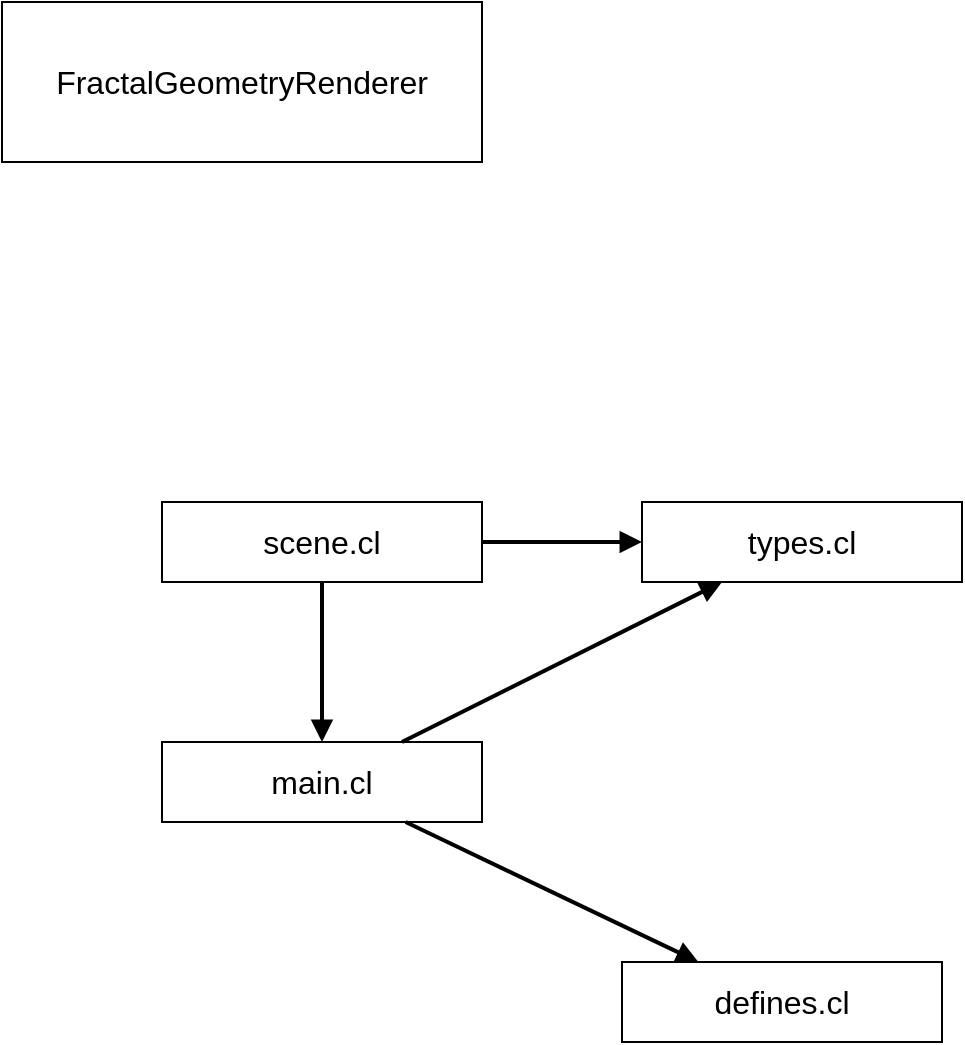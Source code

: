 <mxfile version="16.5.1" type="device"><diagram id="tWl7nmwnrkZFnsVf41iI" name="Page-1"><mxGraphModel dx="918" dy="854" grid="1" gridSize="10" guides="1" tooltips="1" connect="1" arrows="1" fold="1" page="1" pageScale="1" pageWidth="827" pageHeight="1169" math="0" shadow="0"><root><mxCell id="0"/><mxCell id="1" parent="0"/><mxCell id="TNHpzG8LeAsTyqh_HZ59-1" value="FractalGeometryRenderer" style="rounded=0;whiteSpace=wrap;html=1;fontSize=16;" parent="1" vertex="1"><mxGeometry x="40" y="230" width="240" height="80" as="geometry"/></mxCell><mxCell id="TNHpzG8LeAsTyqh_HZ59-2" value="" style="endArrow=block;html=1;rounded=0;fontSize=16;strokeWidth=2;endFill=1;" parent="1" edge="1" target="TNHpzG8LeAsTyqh_HZ59-5" source="TNHpzG8LeAsTyqh_HZ59-6"><mxGeometry width="50" height="50" relative="1" as="geometry"><mxPoint x="290" y="504.5" as="sourcePoint"/><mxPoint x="490" y="504.5" as="targetPoint"/></mxGeometry></mxCell><mxCell id="TNHpzG8LeAsTyqh_HZ59-4" value="main.cl" style="rounded=0;whiteSpace=wrap;html=1;fontSize=16;" parent="1" vertex="1"><mxGeometry x="120" y="600" width="160" height="40" as="geometry"/></mxCell><mxCell id="TNHpzG8LeAsTyqh_HZ59-5" value="types.cl" style="rounded=0;whiteSpace=wrap;html=1;fontSize=16;" parent="1" vertex="1"><mxGeometry x="360" y="480" width="160" height="40" as="geometry"/></mxCell><mxCell id="TNHpzG8LeAsTyqh_HZ59-6" value="scene.cl" style="rounded=0;whiteSpace=wrap;html=1;fontSize=16;" parent="1" vertex="1"><mxGeometry x="120" y="480" width="160" height="40" as="geometry"/></mxCell><mxCell id="ayH7VgucsWezDAswYxRs-1" value="" style="endArrow=block;html=1;rounded=0;fontSize=16;strokeWidth=2;endFill=1;" edge="1" parent="1" source="TNHpzG8LeAsTyqh_HZ59-6" target="TNHpzG8LeAsTyqh_HZ59-4"><mxGeometry width="50" height="50" relative="1" as="geometry"><mxPoint x="290" y="508" as="sourcePoint"/><mxPoint x="530" y="487" as="targetPoint"/></mxGeometry></mxCell><mxCell id="ayH7VgucsWezDAswYxRs-2" value="defines.cl" style="rounded=0;whiteSpace=wrap;html=1;fontSize=16;" vertex="1" parent="1"><mxGeometry x="350" y="710" width="160" height="40" as="geometry"/></mxCell><mxCell id="ayH7VgucsWezDAswYxRs-3" value="" style="endArrow=block;html=1;rounded=0;fontSize=16;strokeWidth=2;endFill=1;" edge="1" parent="1" source="TNHpzG8LeAsTyqh_HZ59-4" target="ayH7VgucsWezDAswYxRs-2"><mxGeometry width="50" height="50" relative="1" as="geometry"><mxPoint x="370" y="600" as="sourcePoint"/><mxPoint x="370" y="680" as="targetPoint"/></mxGeometry></mxCell><mxCell id="ayH7VgucsWezDAswYxRs-4" value="" style="endArrow=block;html=1;rounded=0;fontSize=16;strokeWidth=2;endFill=1;" edge="1" parent="1" source="TNHpzG8LeAsTyqh_HZ59-4" target="TNHpzG8LeAsTyqh_HZ59-5"><mxGeometry width="50" height="50" relative="1" as="geometry"><mxPoint x="360" y="560" as="sourcePoint"/><mxPoint x="360" y="640" as="targetPoint"/></mxGeometry></mxCell></root></mxGraphModel></diagram></mxfile>